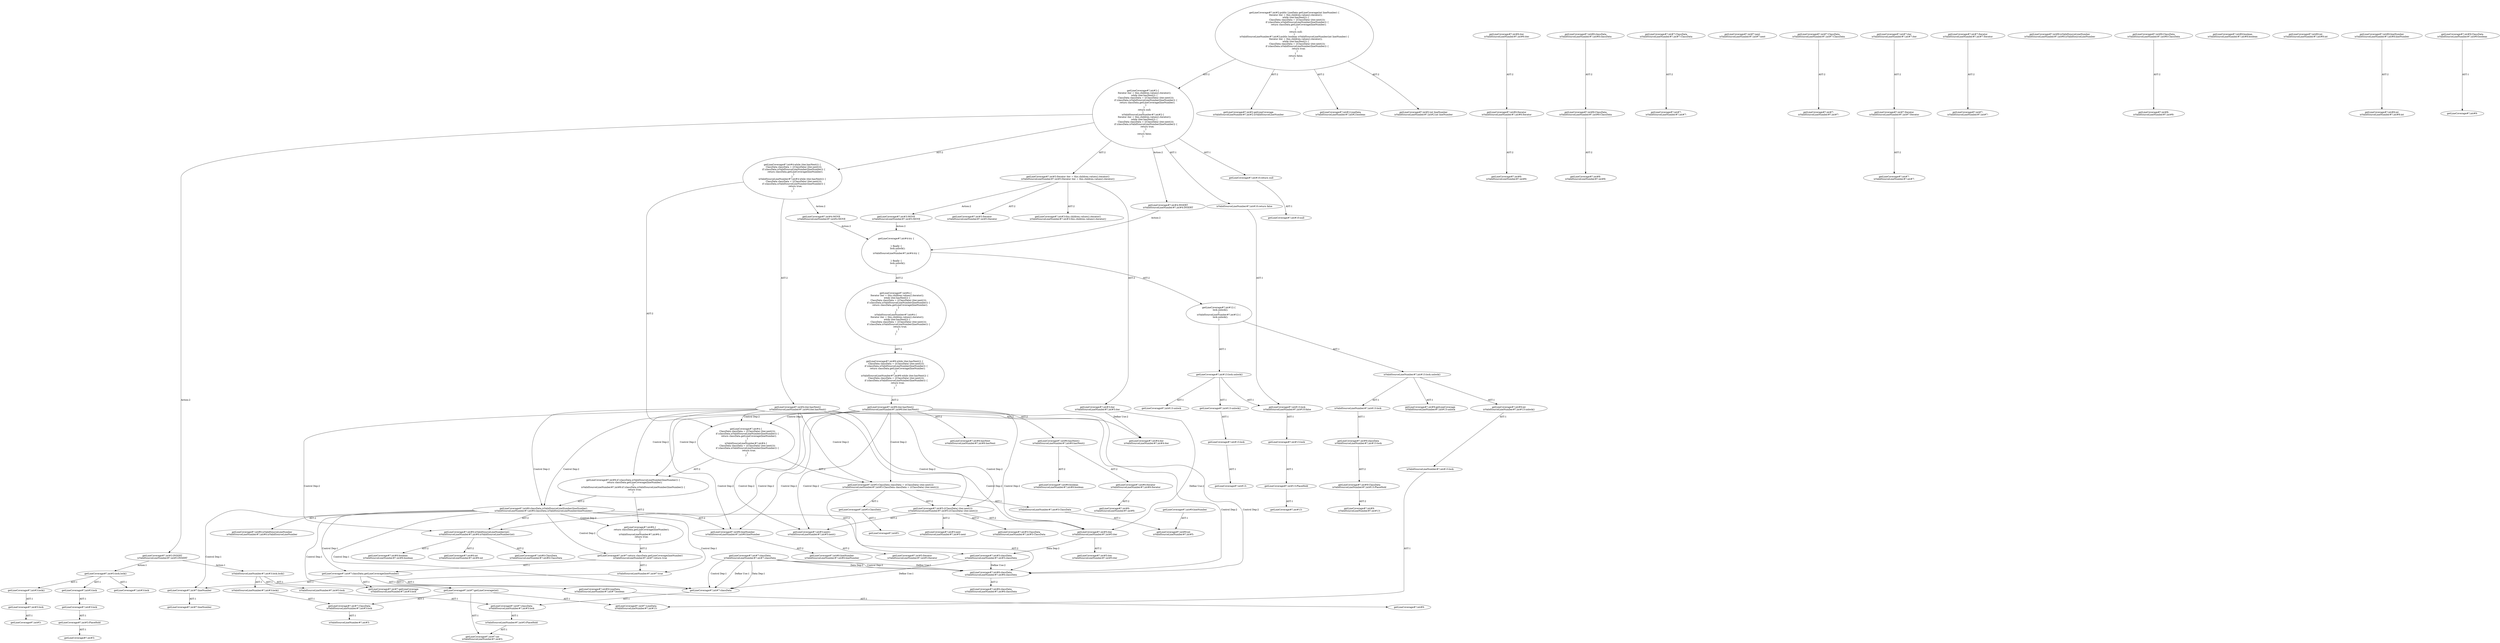 digraph "Pattern" {
0 [label="getLineCoverage#?,int#3:INSERT
isValidSourceLineNumber#?,int#3:INSERT" shape=ellipse]
1 [label="getLineCoverage#?,int#2:\{
    Iterator iter = this.children.values().iterator();
    while (iter.hasNext()) \{
        ClassData classData = ((ClassData) (iter.next()));
        if (classData.isValidSourceLineNumber(lineNumber)) \{
            return classData.getLineCoverage(lineNumber);
        \}
    \} 
    return null;
\}
isValidSourceLineNumber#?,int#2:\{
    Iterator iter = this.children.values().iterator();
    while (iter.hasNext()) \{
        ClassData classData = ((ClassData) (iter.next()));
        if (classData.isValidSourceLineNumber(lineNumber)) \{
            return true;
        \}
    \} 
    return false;
\}" shape=ellipse]
2 [label="getLineCoverage#?,int#2:public LineData getLineCoverage(int lineNumber) \{
    Iterator iter = this.children.values().iterator();
    while (iter.hasNext()) \{
        ClassData classData = ((ClassData) (iter.next()));
        if (classData.isValidSourceLineNumber(lineNumber)) \{
            return classData.getLineCoverage(lineNumber);
        \}
    \} 
    return null;
\}
isValidSourceLineNumber#?,int#2:public boolean isValidSourceLineNumber(int lineNumber) \{
    Iterator iter = this.children.values().iterator();
    while (iter.hasNext()) \{
        ClassData classData = ((ClassData) (iter.next()));
        if (classData.isValidSourceLineNumber(lineNumber)) \{
            return true;
        \}
    \} 
    return false;
\}" shape=ellipse]
3 [label="getLineCoverage#?,int#2:getLineCoverage
isValidSourceLineNumber#?,int#2:isValidSourceLineNumber" shape=ellipse]
4 [label="getLineCoverage#?,int#2:LineData
isValidSourceLineNumber#?,int#2:boolean" shape=ellipse]
5 [label="getLineCoverage#?,int#2:int lineNumber
isValidSourceLineNumber#?,int#2:int lineNumber" shape=ellipse]
6 [label="getLineCoverage#?,int#3:Iterator iter = this.children.values().iterator()
isValidSourceLineNumber#?,int#3:Iterator iter = this.children.values().iterator()" shape=ellipse]
7 [label="getLineCoverage#?,int#3:iter
isValidSourceLineNumber#?,int#3:iter" shape=ellipse]
8 [label="getLineCoverage#?,int#3:Iterator
isValidSourceLineNumber#?,int#3:Iterator" shape=ellipse]
9 [label="getLineCoverage#?,int#3:this.children.values().iterator()
isValidSourceLineNumber#?,int#3:this.children.values().iterator()" shape=ellipse]
10 [label="getLineCoverage#?,int#3:MOVE
isValidSourceLineNumber#?,int#3:MOVE" shape=ellipse]
11 [label="getLineCoverage#?,int#4:try \{


\} finally \{
    lock.unlock();
\}
isValidSourceLineNumber#?,int#4:try \{


\} finally \{
    lock.unlock();
\}" shape=ellipse]
12 [label="getLineCoverage#?,int#4:\{
    Iterator iter = this.children.values().iterator();
    while (iter.hasNext()) \{
        ClassData classData = ((ClassData) (iter.next()));
        if (classData.isValidSourceLineNumber(lineNumber)) \{
            return classData.getLineCoverage(lineNumber);
        \}
    \} 
\}
isValidSourceLineNumber#?,int#4:\{
    Iterator iter = this.children.values().iterator();
    while (iter.hasNext()) \{
        ClassData classData = ((ClassData) (iter.next()));
        if (classData.isValidSourceLineNumber(lineNumber)) \{
            return true;
        \}
    \} 
\}" shape=ellipse]
13 [label="getLineCoverage#?,int#6:while (iter.hasNext()) \{
    ClassData classData = ((ClassData) (iter.next()));
    if (classData.isValidSourceLineNumber(lineNumber)) \{
        return classData.getLineCoverage(lineNumber);
    \}
\} 
isValidSourceLineNumber#?,int#6:while (iter.hasNext()) \{
    ClassData classData = ((ClassData) (iter.next()));
    if (classData.isValidSourceLineNumber(lineNumber)) \{
        return true;
    \}
\} " shape=ellipse]
14 [label="getLineCoverage#?,int#6:iter.hasNext()
isValidSourceLineNumber#?,int#6:iter.hasNext()" shape=ellipse]
15 [label="getLineCoverage#?,int#6:hasNext
isValidSourceLineNumber#?,int#6:hasNext" shape=ellipse]
16 [label="getLineCoverage#?,int#4:iter
isValidSourceLineNumber#?,int#4:iter" shape=ellipse]
17 [label="getLineCoverage#?,int#6:iter
isValidSourceLineNumber#?,int#6:iter" shape=ellipse]
18 [label="getLineCoverage#?,int#6:Iterator
isValidSourceLineNumber#?,int#6:Iterator" shape=ellipse]
19 [label="getLineCoverage#?,int#6:
isValidSourceLineNumber#?,int#6:" shape=ellipse]
20 [label="getLineCoverage#?,int#6:hasNext()
isValidSourceLineNumber#?,int#6:hasNext()" shape=ellipse]
21 [label="getLineCoverage#?,int#6:Iterator
isValidSourceLineNumber#?,int#6:Iterator" shape=ellipse]
22 [label="getLineCoverage#?,int#6:
isValidSourceLineNumber#?,int#6:" shape=ellipse]
23 [label="getLineCoverage#?,int#6:boolean
isValidSourceLineNumber#?,int#6:boolean" shape=ellipse]
24 [label="getLineCoverage#?,int#4:\{
    ClassData classData = ((ClassData) (iter.next()));
    if (classData.isValidSourceLineNumber(lineNumber)) \{
        return classData.getLineCoverage(lineNumber);
    \}
\}
isValidSourceLineNumber#?,int#4:\{
    ClassData classData = ((ClassData) (iter.next()));
    if (classData.isValidSourceLineNumber(lineNumber)) \{
        return true;
    \}
\}" shape=ellipse]
25 [label="getLineCoverage#?,int#5:ClassData classData = ((ClassData) (iter.next()))
isValidSourceLineNumber#?,int#5:ClassData classData = ((ClassData) (iter.next()))" shape=ellipse]
26 [label="getLineCoverage#?,int#7:classData
isValidSourceLineNumber#?,int#7:classData" shape=ellipse]
27 [label="getLineCoverage#?,int#6:classData
isValidSourceLineNumber#?,int#6:classData" shape=ellipse]
28 [label="getLineCoverage#?,int#8:classData
isValidSourceLineNumber#?,int#8:classData" shape=ellipse]
29 [label="getLineCoverage#?,int#8:ClassData
isValidSourceLineNumber#?,int#8:ClassData" shape=ellipse]
30 [label="getLineCoverage#?,int#8:
isValidSourceLineNumber#?,int#8:" shape=ellipse]
31 [label="getLineCoverage#?,int#7:classData" shape=ellipse]
32 [label="getLineCoverage#?,int#9:classData
isValidSourceLineNumber#?,int#13:lock" shape=ellipse]
33 [label="getLineCoverage#?,int#9:ClassData
isValidSourceLineNumber#?,int#13:PlaceHold" shape=ellipse]
34 [label="getLineCoverage#?,int#9:
isValidSourceLineNumber#?,int#13:" shape=ellipse]
35 [label="getLineCoverage#?,int#6:classData
isValidSourceLineNumber#?,int#6:classData" shape=ellipse]
36 [label="getLineCoverage#?,int#7:classData
isValidSourceLineNumber#?,int#3:lock" shape=ellipse]
37 [label="getLineCoverage#?,int#7:ClassData
isValidSourceLineNumber#?,int#7:ClassData" shape=ellipse]
38 [label="getLineCoverage#?,int#7:
isValidSourceLineNumber#?,int#7:" shape=ellipse]
39 [label="getLineCoverage#?,int#5:((ClassData) (iter.next()))
isValidSourceLineNumber#?,int#5:((ClassData) (iter.next()))" shape=ellipse]
40 [label="getLineCoverage#?,int#7:next
isValidSourceLineNumber#?,int#7:next" shape=ellipse]
41 [label="getLineCoverage#?,int#7:ClassData
isValidSourceLineNumber#?,int#7:ClassData" shape=ellipse]
42 [label="getLineCoverage#?,int#7:
isValidSourceLineNumber#?,int#7:" shape=ellipse]
43 [label="getLineCoverage#?,int#5:iter
isValidSourceLineNumber#?,int#5:iter" shape=ellipse]
44 [label="getLineCoverage#?,int#7:iter
isValidSourceLineNumber#?,int#7:iter" shape=ellipse]
45 [label="getLineCoverage#?,int#7:Iterator
isValidSourceLineNumber#?,int#7:Iterator" shape=ellipse]
46 [label="getLineCoverage#?,int#7:
isValidSourceLineNumber#?,int#7:" shape=ellipse]
47 [label="getLineCoverage#?,int#5:next()
isValidSourceLineNumber#?,int#5:next()" shape=ellipse]
48 [label="getLineCoverage#?,int#7:Iterator
isValidSourceLineNumber#?,int#7:Iterator" shape=ellipse]
49 [label="getLineCoverage#?,int#7:
isValidSourceLineNumber#?,int#7:" shape=ellipse]
50 [label="getLineCoverage#?,int#6:if (classData.isValidSourceLineNumber(lineNumber)) \{
    return classData.getLineCoverage(lineNumber);
\}
isValidSourceLineNumber#?,int#6:if (classData.isValidSourceLineNumber(lineNumber)) \{
    return true;
\}" shape=ellipse]
51 [label="getLineCoverage#?,int#6:classData.isValidSourceLineNumber(lineNumber)
isValidSourceLineNumber#?,int#6:classData.isValidSourceLineNumber(lineNumber)" shape=ellipse]
52 [label="getLineCoverage#?,int#8:isValidSourceLineNumber
isValidSourceLineNumber#?,int#8:isValidSourceLineNumber" shape=ellipse]
53 [label="getLineCoverage#?,int#6:isValidSourceLineNumber(int)
isValidSourceLineNumber#?,int#6:isValidSourceLineNumber(int)" shape=ellipse]
54 [label="getLineCoverage#?,int#8:ClassData
isValidSourceLineNumber#?,int#8:ClassData" shape=ellipse]
55 [label="getLineCoverage#?,int#8:
isValidSourceLineNumber#?,int#8:" shape=ellipse]
56 [label="getLineCoverage#?,int#8:boolean
isValidSourceLineNumber#?,int#8:boolean" shape=ellipse]
57 [label="getLineCoverage#?,int#8:int
isValidSourceLineNumber#?,int#8:int" shape=ellipse]
58 [label="getLineCoverage#?,int#6:lineNumber
isValidSourceLineNumber#?,int#6:lineNumber" shape=ellipse]
59 [label="getLineCoverage#?,int#8:lineNumber
isValidSourceLineNumber#?,int#8:lineNumber" shape=ellipse]
60 [label="getLineCoverage#?,int#8:int
isValidSourceLineNumber#?,int#8:int" shape=ellipse]
61 [label="getLineCoverage#?,int#6:\{
    return classData.getLineCoverage(lineNumber);
\}
isValidSourceLineNumber#?,int#6:\{
    return true;
\}" shape=ellipse]
62 [label="getLineCoverage#?,int#7:return classData.getLineCoverage(lineNumber)
isValidSourceLineNumber#?,int#7:return true" shape=ellipse]
63 [label="getLineCoverage#?,int#7:classData.getLineCoverage(lineNumber)" shape=ellipse]
64 [label="getLineCoverage#?,int#9:getLineCoverage
isValidSourceLineNumber#?,int#13:unlock" shape=ellipse]
65 [label="getLineCoverage#?,int#7:getLineCoverage(int)" shape=ellipse]
66 [label="getLineCoverage#?,int#9:ClassData
isValidSourceLineNumber#?,int#9:boolean" shape=ellipse]
67 [label="getLineCoverage#?,int#9:" shape=ellipse]
68 [label="getLineCoverage#?,int#9:LineData
isValidSourceLineNumber#?,int#7:boolean" shape=ellipse]
69 [label="getLineCoverage#?,int#9:" shape=ellipse]
70 [label="getLineCoverage#?,int#9:int
isValidSourceLineNumber#?,int#13:unlock()" shape=ellipse]
71 [label="getLineCoverage#?,int#7:lineNumber" shape=ellipse]
72 [label="getLineCoverage#?,int#9:lineNumber" shape=ellipse]
73 [label="getLineCoverage#?,int#9:int
isValidSourceLineNumber#?,int#5:" shape=ellipse]
74 [label="getLineCoverage#?,int#7:getLineCoverage
isValidSourceLineNumber#?,int#3:lock" shape=ellipse]
75 [label="getLineCoverage#?,int#7:ClassData
isValidSourceLineNumber#?,int#3:lock" shape=ellipse]
76 [label="getLineCoverage#?,int#7:LineData
isValidSourceLineNumber#?,int#13:" shape=ellipse]
77 [label="getLineCoverage#?,int#7:int
isValidSourceLineNumber#?,int#3:" shape=ellipse]
78 [label="getLineCoverage#?,int#7:lineNumber" shape=ellipse]
79 [label="getLineCoverage#?,int#5:classData
isValidSourceLineNumber#?,int#5:classData" shape=ellipse]
80 [label="getLineCoverage#?,int#5:ClassData" shape=ellipse]
81 [label="getLineCoverage#?,int#5:" shape=ellipse]
82 [label="getLineCoverage#?,int#5:next
isValidSourceLineNumber#?,int#5:next" shape=ellipse]
83 [label="getLineCoverage#?,int#5:ClassData
isValidSourceLineNumber#?,int#5:ClassData" shape=ellipse]
84 [label="getLineCoverage#?,int#5:iter
isValidSourceLineNumber#?,int#5:iter" shape=ellipse]
85 [label="getLineCoverage#?,int#5:Iterator
isValidSourceLineNumber#?,int#5:Iterator" shape=ellipse]
86 [label="getLineCoverage#?,int#6:isValidSourceLineNumber
isValidSourceLineNumber#?,int#6:isValidSourceLineNumber" shape=ellipse]
87 [label="getLineCoverage#?,int#6:ClassData
isValidSourceLineNumber#?,int#6:ClassData" shape=ellipse]
88 [label="getLineCoverage#?,int#6:boolean
isValidSourceLineNumber#?,int#6:boolean" shape=ellipse]
89 [label="getLineCoverage#?,int#6:int
isValidSourceLineNumber#?,int#6:int" shape=ellipse]
90 [label="getLineCoverage#?,int#6:lineNumber
isValidSourceLineNumber#?,int#6:lineNumber" shape=ellipse]
91 [label="getLineCoverage#?,int#12:\{
    lock.unlock();
\}
isValidSourceLineNumber#?,int#12:\{
    lock.unlock();
\}" shape=ellipse]
92 [label="getLineCoverage#?,int#13:lock.unlock()" shape=ellipse]
93 [label="getLineCoverage#?,int#13:unlock" shape=ellipse]
94 [label="getLineCoverage#?,int#13:lock
isValidSourceLineNumber#?,int#10:false" shape=ellipse]
95 [label="getLineCoverage#?,int#13:lock" shape=ellipse]
96 [label="getLineCoverage#?,int#13:PlaceHold" shape=ellipse]
97 [label="getLineCoverage#?,int#13:" shape=ellipse]
98 [label="getLineCoverage#?,int#13:unlock()" shape=ellipse]
99 [label="getLineCoverage#?,int#13:lock" shape=ellipse]
100 [label="getLineCoverage#?,int#13:" shape=ellipse]
101 [label="getLineCoverage#?,int#4:while (iter.hasNext()) \{
    ClassData classData = ((ClassData) (iter.next()));
    if (classData.isValidSourceLineNumber(lineNumber)) \{
        return classData.getLineCoverage(lineNumber);
    \}
\} 
isValidSourceLineNumber#?,int#4:while (iter.hasNext()) \{
    ClassData classData = ((ClassData) (iter.next()));
    if (classData.isValidSourceLineNumber(lineNumber)) \{
        return true;
    \}
\} " shape=ellipse]
102 [label="getLineCoverage#?,int#4:iter.hasNext()
isValidSourceLineNumber#?,int#4:iter.hasNext()" shape=ellipse]
103 [label="getLineCoverage#?,int#4:MOVE
isValidSourceLineNumber#?,int#4:MOVE" shape=ellipse]
104 [label="getLineCoverage#?,int#10:return null" shape=ellipse]
105 [label="getLineCoverage#?,int#10:null" shape=ellipse]
106 [label="getLineCoverage#?,int#4:INSERT
isValidSourceLineNumber#?,int#4:INSERT" shape=ellipse]
107 [label="getLineCoverage#?,int#3:lock.lock()" shape=ellipse]
108 [label="getLineCoverage#?,int#3:lock" shape=ellipse]
109 [label="getLineCoverage#?,int#3:lock" shape=ellipse]
110 [label="getLineCoverage#?,int#3:lock" shape=ellipse]
111 [label="getLineCoverage#?,int#3:PlaceHold" shape=ellipse]
112 [label="getLineCoverage#?,int#3:" shape=ellipse]
113 [label="getLineCoverage#?,int#3:lock()" shape=ellipse]
114 [label="getLineCoverage#?,int#3:lock" shape=ellipse]
115 [label="getLineCoverage#?,int#3:" shape=ellipse]
116 [label="isValidSourceLineNumber#?,int#7:true" shape=ellipse]
117 [label="isValidSourceLineNumber#?,int#13:lock.unlock()" shape=ellipse]
118 [label="isValidSourceLineNumber#?,int#13:lock" shape=ellipse]
119 [label="isValidSourceLineNumber#?,int#10:return false" shape=ellipse]
120 [label="isValidSourceLineNumber#?,int#3:lock.lock()" shape=ellipse]
121 [label="isValidSourceLineNumber#?,int#3:lock" shape=ellipse]
122 [label="isValidSourceLineNumber#?,int#3:" shape=ellipse]
123 [label="isValidSourceLineNumber#?,int#5:ClassData" shape=ellipse]
124 [label="isValidSourceLineNumber#?,int#3:PlaceHold" shape=ellipse]
125 [label="isValidSourceLineNumber#?,int#13:lock" shape=ellipse]
126 [label="isValidSourceLineNumber#?,int#3:lock()" shape=ellipse]
0 -> 107 [label="Action:1"];
0 -> 120 [label="Action:1"];
1 -> 0 [label="Action:2"];
1 -> 6 [label="AST:2"];
1 -> 101 [label="AST:2"];
1 -> 104 [label="AST:1"];
1 -> 106 [label="Action:2"];
1 -> 119 [label="AST:1"];
2 -> 1 [label="AST:2"];
2 -> 3 [label="AST:2"];
2 -> 4 [label="AST:2"];
2 -> 5 [label="AST:2"];
6 -> 7 [label="AST:2"];
6 -> 8 [label="AST:2"];
6 -> 9 [label="AST:2"];
6 -> 10 [label="Action:2"];
7 -> 16 [label="Define Use:2"];
7 -> 43 [label="Define Use:2"];
10 -> 11 [label="Action:2"];
11 -> 12 [label="AST:2"];
11 -> 91 [label="AST:2"];
12 -> 13 [label="AST:2"];
13 -> 14 [label="AST:2"];
14 -> 15 [label="AST:2"];
14 -> 20 [label="AST:2"];
14 -> 24 [label="Control Dep:2"];
14 -> 25 [label="Control Dep:2"];
14 -> 39 [label="Control Dep:2"];
14 -> 47 [label="Control Dep:2"];
14 -> 43 [label="Control Dep:2"];
14 -> 50 [label="Control Dep:2"];
14 -> 51 [label="Control Dep:2"];
14 -> 53 [label="Control Dep:2"];
14 -> 27 [label="Control Dep:2"];
14 -> 58 [label="Control Dep:2"];
17 -> 18 [label="AST:2"];
18 -> 19 [label="AST:2"];
20 -> 21 [label="AST:2"];
20 -> 23 [label="AST:2"];
21 -> 22 [label="AST:2"];
24 -> 25 [label="AST:2"];
24 -> 50 [label="AST:2"];
25 -> 79 [label="AST:2"];
25 -> 80 [label="AST:1"];
25 -> 39 [label="AST:2"];
25 -> 123 [label="AST:1"];
26 -> 27 [label="Define Use:2"];
26 -> 27 [label="Data Dep:2"];
26 -> 27 [label="Control Dep:2"];
26 -> 31 [label="Define Use:1"];
26 -> 31 [label="Data Dep:1"];
26 -> 31 [label="Control Dep:1"];
27 -> 35 [label="AST:2"];
28 -> 29 [label="AST:2"];
29 -> 30 [label="AST:2"];
31 -> 36 [label="AST:1"];
32 -> 33 [label="AST:2"];
33 -> 34 [label="AST:2"];
36 -> 124 [label="AST:1"];
37 -> 38 [label="AST:2"];
39 -> 82 [label="AST:2"];
39 -> 83 [label="AST:2"];
39 -> 43 [label="AST:2"];
39 -> 47 [label="AST:2"];
41 -> 42 [label="AST:2"];
43 -> 84 [label="AST:2"];
43 -> 79 [label="Data Dep:2"];
44 -> 45 [label="AST:2"];
45 -> 46 [label="AST:2"];
47 -> 85 [label="AST:2"];
48 -> 49 [label="AST:2"];
50 -> 51 [label="AST:2"];
50 -> 61 [label="AST:2"];
51 -> 27 [label="AST:2"];
51 -> 31 [label="Control Dep:1"];
51 -> 86 [label="AST:2"];
51 -> 53 [label="AST:2"];
51 -> 58 [label="AST:2"];
51 -> 61 [label="Control Dep:2"];
51 -> 62 [label="Control Dep:2"];
51 -> 63 [label="Control Dep:1"];
51 -> 65 [label="Control Dep:1"];
51 -> 71 [label="Control Dep:1"];
51 -> 116 [label="Control Dep:1"];
53 -> 87 [label="AST:2"];
53 -> 88 [label="AST:2"];
53 -> 89 [label="AST:2"];
54 -> 55 [label="AST:2"];
58 -> 90 [label="AST:2"];
59 -> 60 [label="AST:2"];
61 -> 62 [label="AST:2"];
62 -> 63 [label="AST:1"];
62 -> 116 [label="AST:1"];
63 -> 31 [label="AST:1"];
63 -> 74 [label="AST:1"];
63 -> 65 [label="AST:1"];
63 -> 71 [label="AST:1"];
65 -> 75 [label="AST:1"];
65 -> 76 [label="AST:1"];
65 -> 77 [label="AST:1"];
66 -> 67 [label="AST:1"];
68 -> 69 [label="AST:1"];
70 -> 125 [label="AST:1"];
71 -> 78 [label="AST:1"];
72 -> 73 [label="AST:1"];
75 -> 122 [label="AST:1"];
79 -> 27 [label="Define Use:2"];
79 -> 31 [label="Define Use:1"];
80 -> 81 [label="AST:1"];
91 -> 92 [label="AST:1"];
91 -> 117 [label="AST:1"];
92 -> 93 [label="AST:1"];
92 -> 94 [label="AST:1"];
92 -> 98 [label="AST:1"];
94 -> 95 [label="AST:1"];
95 -> 96 [label="AST:1"];
96 -> 97 [label="AST:1"];
98 -> 99 [label="AST:1"];
99 -> 100 [label="AST:1"];
101 -> 24 [label="AST:2"];
101 -> 102 [label="AST:2"];
101 -> 103 [label="Action:2"];
102 -> 16 [label="AST:2"];
102 -> 24 [label="Control Dep:2"];
102 -> 25 [label="Control Dep:2"];
102 -> 27 [label="Control Dep:2"];
102 -> 39 [label="Control Dep:2"];
102 -> 43 [label="Control Dep:2"];
102 -> 47 [label="Control Dep:2"];
102 -> 50 [label="Control Dep:2"];
102 -> 51 [label="Control Dep:2"];
102 -> 53 [label="Control Dep:2"];
102 -> 58 [label="Control Dep:2"];
103 -> 11 [label="Action:2"];
104 -> 105 [label="AST:1"];
106 -> 11 [label="Action:2"];
107 -> 108 [label="AST:1"];
107 -> 109 [label="AST:1"];
107 -> 113 [label="AST:1"];
109 -> 110 [label="AST:1"];
110 -> 111 [label="AST:1"];
111 -> 112 [label="AST:1"];
113 -> 114 [label="AST:1"];
114 -> 115 [label="AST:1"];
116 -> 68 [label="AST:1"];
117 -> 64 [label="AST:1"];
117 -> 118 [label="AST:1"];
117 -> 70 [label="AST:1"];
118 -> 32 [label="AST:1"];
119 -> 94 [label="AST:1"];
120 -> 74 [label="AST:1"];
120 -> 121 [label="AST:1"];
120 -> 126 [label="AST:1"];
121 -> 36 [label="AST:1"];
123 -> 73 [label="AST:1"];
124 -> 77 [label="AST:1"];
125 -> 76 [label="AST:1"];
126 -> 75 [label="AST:1"];
}